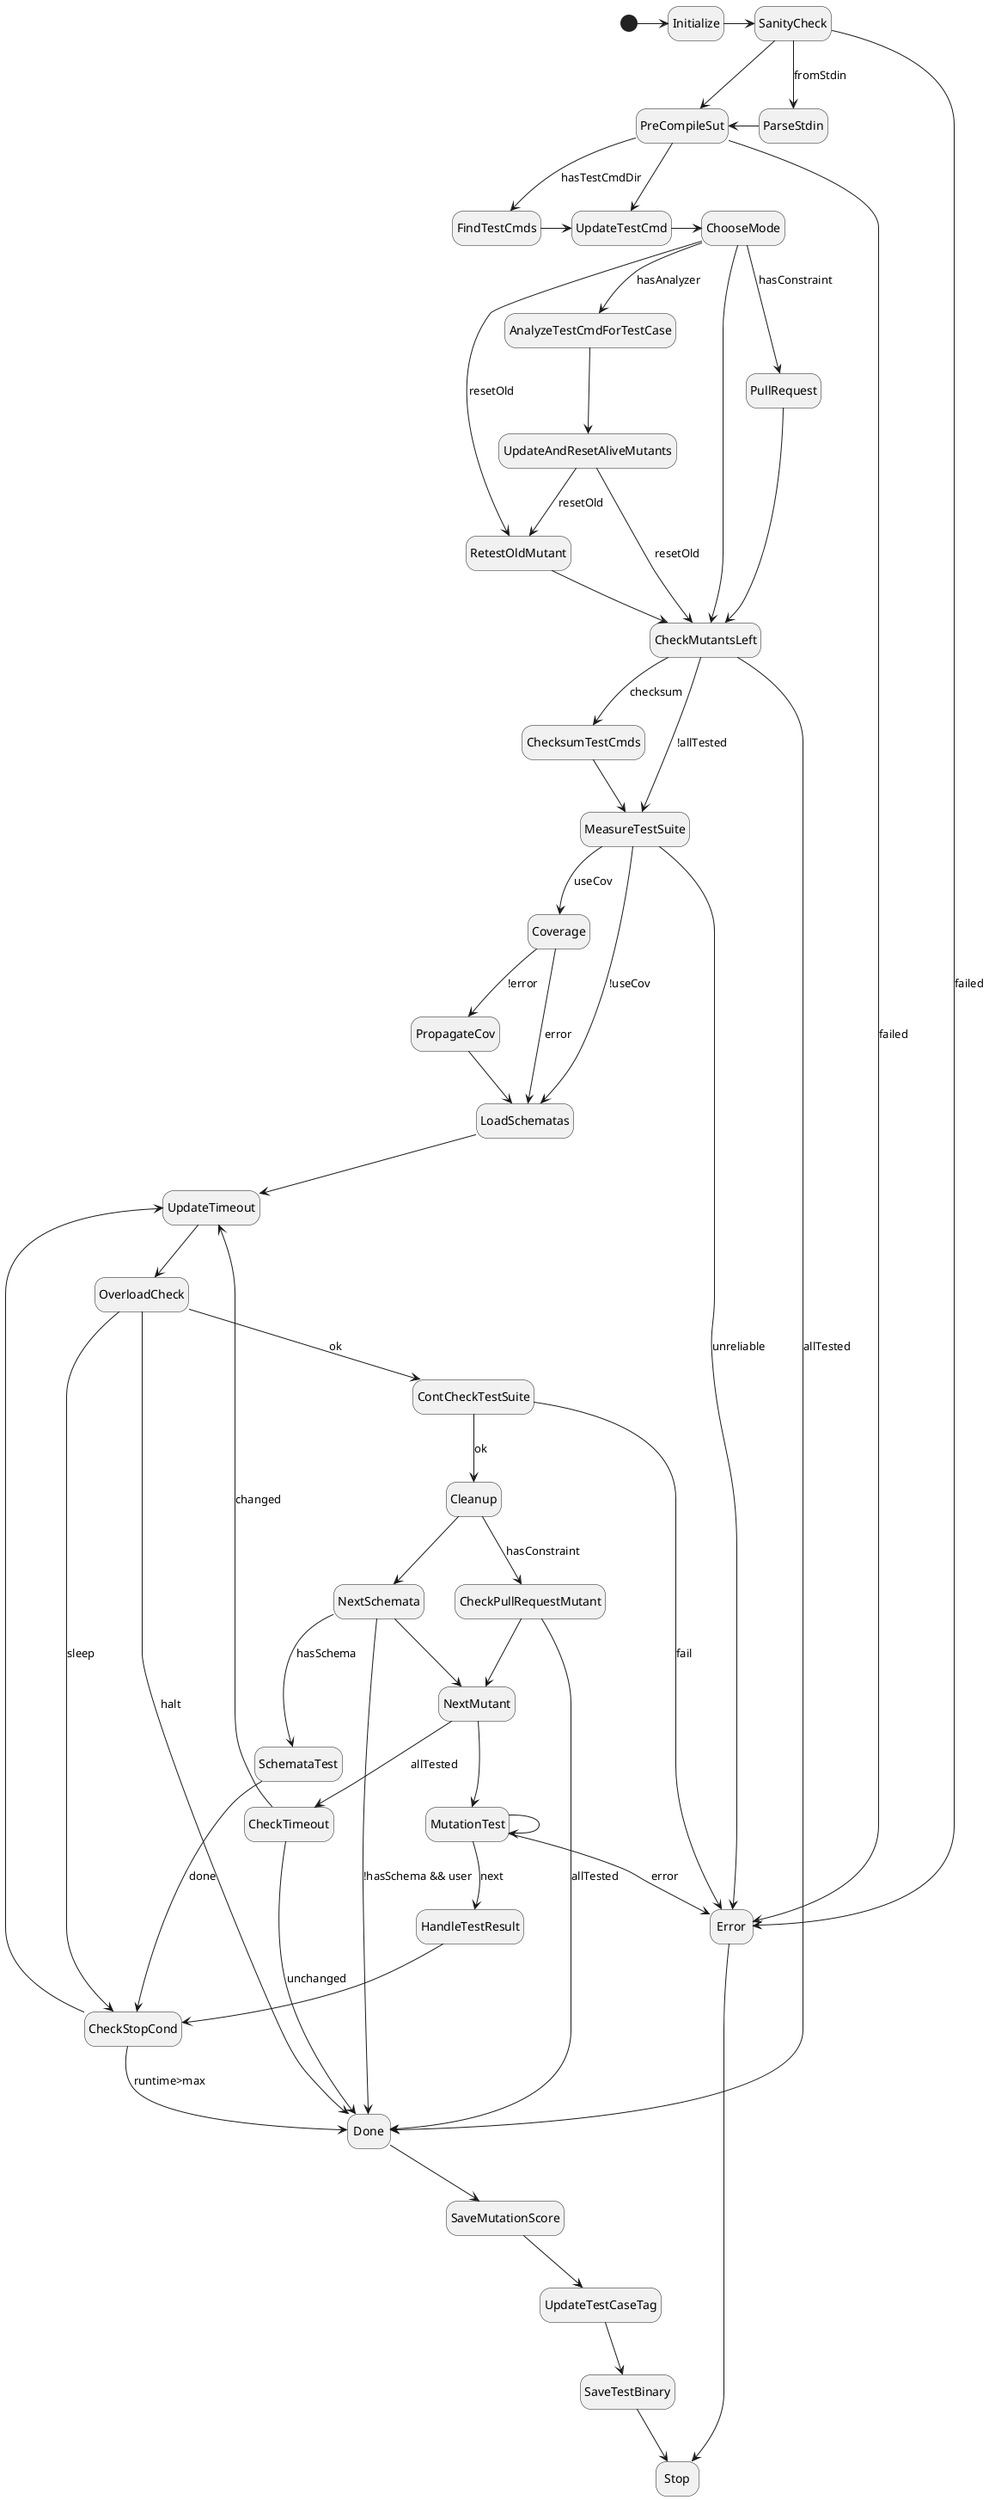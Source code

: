 @startuml
hide empty description

[*] -> Initialize

Initialize -> SanityCheck

SanityCheck --> Error : failed
SanityCheck --> ParseStdin : fromStdin
SanityCheck -> PreCompileSut

ParseStdin -> PreCompileSut

PreCompileSut --> Error : failed
PreCompileSut --> FindTestCmds : hasTestCmdDir
PreCompileSut --> UpdateTestCmd

FindTestCmds -> UpdateTestCmd

UpdateTestCmd -> ChooseMode

ChooseMode --> AnalyzeTestCmdForTestCase : hasAnalyzer
ChooseMode --> PullRequest : hasConstraint
ChooseMode --> RetestOldMutant : resetOld
ChooseMode --> CheckMutantsLeft

PullRequest -> CheckMutantsLeft

AnalyzeTestCmdForTestCase --> UpdateAndResetAliveMutants

UpdateAndResetAliveMutants --> RetestOldMutant : resetOld
UpdateAndResetAliveMutants --> CheckMutantsLeft : resetOld
RetestOldMutant --> CheckMutantsLeft

UpdateTimeout --> OverloadCheck

OverloadCheck --> CheckStopCond : sleep
OverloadCheck --> Done : halt
OverloadCheck --> ContCheckTestSuite : ok

ContCheckTestSuite --> Cleanup : ok
ContCheckTestSuite --> Error : fail

Cleanup --> NextSchemata
Cleanup --> CheckPullRequestMutant : hasConstraint

CheckMutantsLeft --> ChecksumTestCmds : checksum
CheckMutantsLeft --> MeasureTestSuite : !allTested
CheckMutantsLeft --> Done : allTested

ChecksumTestCmds --> MeasureTestSuite

MeasureTestSuite --> Error : unreliable
MeasureTestSuite --> Coverage : useCov
MeasureTestSuite --> LoadSchematas : !useCov

Coverage --> PropagateCov : !error
Coverage --> LoadSchematas : error
PropagateCov --> LoadSchematas

LoadSchematas --> UpdateTimeout

CheckStopCond --> UpdateTimeout
CheckStopCond --> Done : runtime>max

CheckPullRequestMutant --> NextMutant
CheckPullRequestMutant --> Done : allTested

NextSchemata --> SchemataTest : hasSchema
NextSchemata --> Done : !hasSchema && user
NextSchemata --> NextMutant
SchemataTest --> CheckStopCond : done

NextMutant --> CheckTimeout : allTested
NextMutant --> MutationTest
MutationTest --> HandleTestResult : next
MutationTest --> Error : error
MutationTest --> MutationTest

HandleTestResult --> CheckStopCond

CheckTimeout --> Done : unchanged
CheckTimeout --> UpdateTimeout : changed

Done --> SaveMutationScore
SaveMutationScore --> UpdateTestCaseTag
UpdateTestCaseTag --> SaveTestBinary
SaveTestBinary --> Stop

Error --> Stop
@enduml
